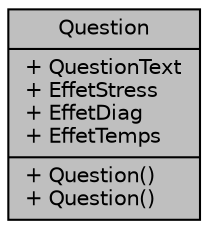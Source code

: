 digraph "Question"
{
 // LATEX_PDF_SIZE
  edge [fontname="Helvetica",fontsize="10",labelfontname="Helvetica",labelfontsize="10"];
  node [fontname="Helvetica",fontsize="10",shape=record];
  Node1 [label="{Question\n|+ QuestionText\l+ EffetStress\l+ EffetDiag\l+ EffetTemps\l|+ Question()\l+ Question()\l}",height=0.2,width=0.4,color="black", fillcolor="grey75", style="filled", fontcolor="black",tooltip=" "];
}
